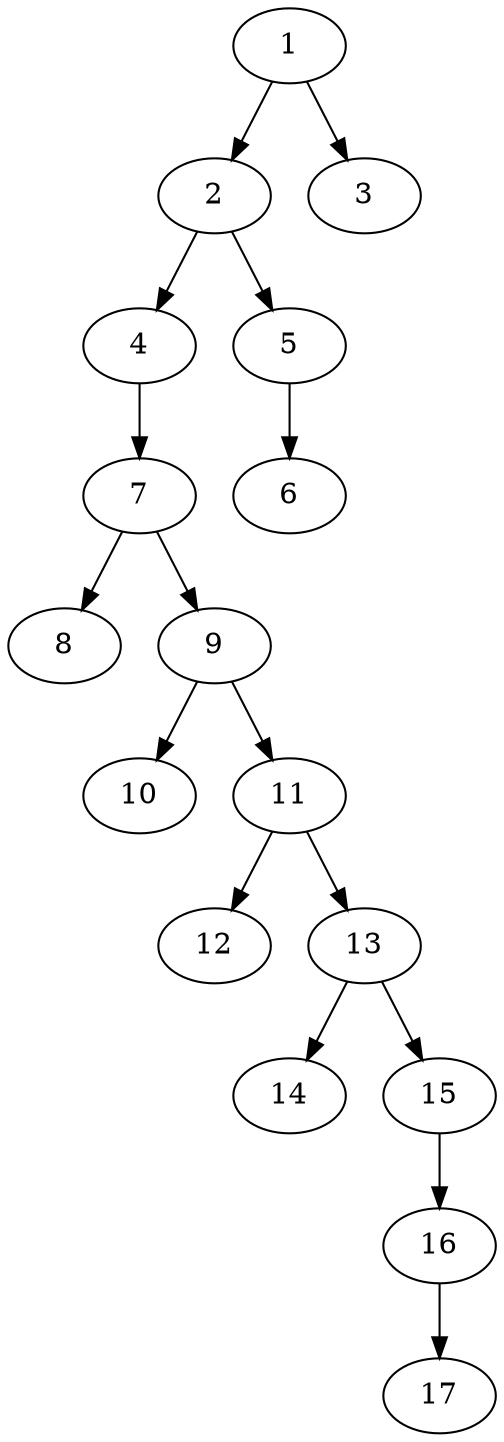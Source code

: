 // DAG (tier=1-easy, mode=data, n=17, ccr=0.340, fat=0.373, density=0.248, regular=0.768, jump=0.062, mindata=1048576, maxdata=8388608)
// DAG automatically generated by daggen at Sun Aug 24 16:33:33 2025
// /home/ermia/Project/Environments/daggen/bin/daggen --dot --ccr 0.340 --fat 0.373 --regular 0.768 --density 0.248 --jump 0.062 --mindata 1048576 --maxdata 8388608 -n 17 
digraph G {
  1 [size="36554173010415714304", alpha="0.01", expect_size="18277086505207857152"]
  1 -> 2 [size ="88114617909248"]
  1 -> 3 [size ="88114617909248"]
  2 [size="105823097645847808", alpha="0.15", expect_size="52911548822923904"]
  2 -> 4 [size ="198706737446912"]
  2 -> 5 [size ="198706737446912"]
  3 [size="8582546146089617", alpha="0.01", expect_size="4291273073044808"]
  4 [size="262740921446651392", alpha="0.20", expect_size="131370460723325696"]
  4 -> 7 [size ="94986095820800"]
  5 [size="255531449424231268352", alpha="0.03", expect_size="127765724712115634176"]
  5 -> 6 [size ="322146110799872"]
  6 [size="2545542552388725", alpha="0.20", expect_size="1272771276194362"]
  7 [size="1255374406590278400", alpha="0.14", expect_size="627687203295139200"]
  7 -> 8 [size ="470099236487168"]
  7 -> 9 [size ="470099236487168"]
  8 [size="114711912431747072000", alpha="0.17", expect_size="57355956215873536000"]
  9 [size="58086189393465688", alpha="0.18", expect_size="29043094696732844"]
  9 -> 10 [size ="107631913992192"]
  9 -> 11 [size ="107631913992192"]
  10 [size="602058728523957", alpha="0.20", expect_size="301029364261978"]
  11 [size="150354804588365600", alpha="0.14", expect_size="75177402294182800"]
  11 -> 12 [size ="112247661658112"]
  11 -> 13 [size ="112247661658112"]
  12 [size="6421204597741123", alpha="0.02", expect_size="3210602298870561"]
  13 [size="1464517307081424896", alpha="0.09", expect_size="732258653540712448"]
  13 -> 14 [size ="10316989595648"]
  13 -> 15 [size ="10316989595648"]
  14 [size="458916969081093504", alpha="0.17", expect_size="229458484540546752"]
  15 [size="23081327366373788", alpha="0.13", expect_size="11540663683186894"]
  15 -> 16 [size ="27939307520000"]
  16 [size="1654420194459648000", alpha="0.08", expect_size="827210097229824000"]
  16 -> 17 [size ="11190612787200"]
  17 [size="4356943539863552000", alpha="0.05", expect_size="2178471769931776000"]
}